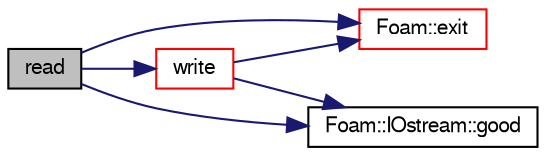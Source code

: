 digraph "read"
{
  bgcolor="transparent";
  edge [fontname="FreeSans",fontsize="10",labelfontname="FreeSans",labelfontsize="10"];
  node [fontname="FreeSans",fontsize="10",shape=record];
  rankdir="LR";
  Node110 [label="read",height=0.2,width=0.4,color="black", fillcolor="grey75", style="filled", fontcolor="black"];
  Node110 -> Node111 [color="midnightblue",fontsize="10",style="solid",fontname="FreeSans"];
  Node111 [label="Foam::exit",height=0.2,width=0.4,color="red",URL="$a21124.html#a06ca7250d8e89caf05243ec094843642"];
  Node110 -> Node148 [color="midnightblue",fontsize="10",style="solid",fontname="FreeSans"];
  Node148 [label="Foam::IOstream::good",height=0.2,width=0.4,color="black",URL="$a26226.html#abdcc7f96f487faadc7769afcf58fe992",tooltip="Return true if next operation might succeed. "];
  Node110 -> Node158 [color="midnightblue",fontsize="10",style="solid",fontname="FreeSans"];
  Node158 [label="write",height=0.2,width=0.4,color="red",URL="$a21758.html#a48622d53f16593b072d2fea61d25bb39",tooltip="Write edgeMesh components to stream. "];
  Node158 -> Node148 [color="midnightblue",fontsize="10",style="solid",fontname="FreeSans"];
  Node158 -> Node111 [color="midnightblue",fontsize="10",style="solid",fontname="FreeSans"];
}
